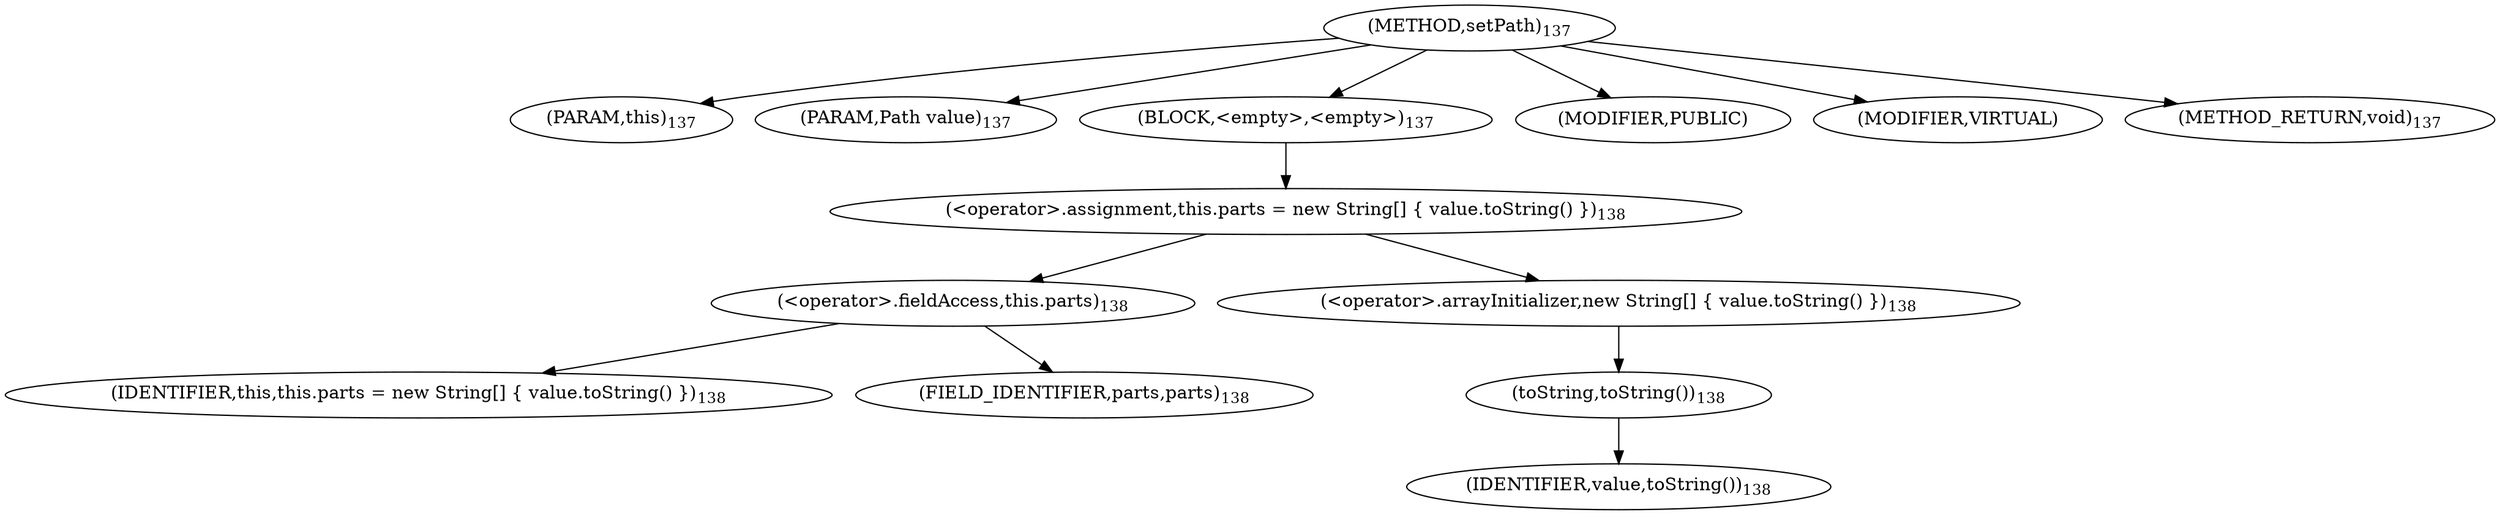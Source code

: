 digraph "setPath" {  
"202" [label = <(METHOD,setPath)<SUB>137</SUB>> ]
"203" [label = <(PARAM,this)<SUB>137</SUB>> ]
"204" [label = <(PARAM,Path value)<SUB>137</SUB>> ]
"205" [label = <(BLOCK,&lt;empty&gt;,&lt;empty&gt;)<SUB>137</SUB>> ]
"206" [label = <(&lt;operator&gt;.assignment,this.parts = new String[] { value.toString() })<SUB>138</SUB>> ]
"207" [label = <(&lt;operator&gt;.fieldAccess,this.parts)<SUB>138</SUB>> ]
"208" [label = <(IDENTIFIER,this,this.parts = new String[] { value.toString() })<SUB>138</SUB>> ]
"209" [label = <(FIELD_IDENTIFIER,parts,parts)<SUB>138</SUB>> ]
"210" [label = <(&lt;operator&gt;.arrayInitializer,new String[] { value.toString() })<SUB>138</SUB>> ]
"211" [label = <(toString,toString())<SUB>138</SUB>> ]
"212" [label = <(IDENTIFIER,value,toString())<SUB>138</SUB>> ]
"213" [label = <(MODIFIER,PUBLIC)> ]
"214" [label = <(MODIFIER,VIRTUAL)> ]
"215" [label = <(METHOD_RETURN,void)<SUB>137</SUB>> ]
  "202" -> "203" 
  "202" -> "204" 
  "202" -> "205" 
  "202" -> "213" 
  "202" -> "214" 
  "202" -> "215" 
  "205" -> "206" 
  "206" -> "207" 
  "206" -> "210" 
  "207" -> "208" 
  "207" -> "209" 
  "210" -> "211" 
  "211" -> "212" 
}
